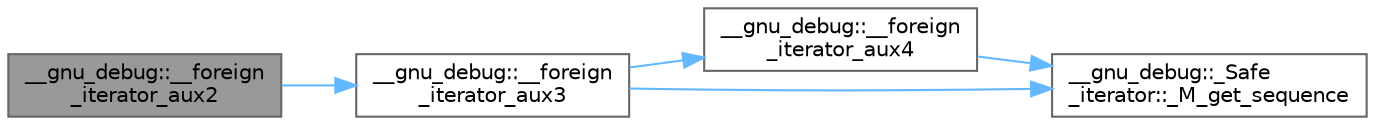 digraph "__gnu_debug::__foreign_iterator_aux2"
{
 // LATEX_PDF_SIZE
  bgcolor="transparent";
  edge [fontname=Helvetica,fontsize=10,labelfontname=Helvetica,labelfontsize=10];
  node [fontname=Helvetica,fontsize=10,shape=box,height=0.2,width=0.4];
  rankdir="LR";
  Node1 [id="Node000001",label="__gnu_debug::__foreign\l_iterator_aux2",height=0.2,width=0.4,color="gray40", fillcolor="grey60", style="filled", fontcolor="black",tooltip=" "];
  Node1 -> Node2 [id="edge1_Node000001_Node000002",color="steelblue1",style="solid",tooltip=" "];
  Node2 [id="Node000002",label="__gnu_debug::__foreign\l_iterator_aux3",height=0.2,width=0.4,color="grey40", fillcolor="white", style="filled",URL="$namespace____gnu__debug.html#a348ec2dc61e36a61b9f140258cef708a",tooltip=" "];
  Node2 -> Node3 [id="edge2_Node000002_Node000003",color="steelblue1",style="solid",tooltip=" "];
  Node3 [id="Node000003",label="__gnu_debug::__foreign\l_iterator_aux4",height=0.2,width=0.4,color="grey40", fillcolor="white", style="filled",URL="$namespace____gnu__debug.html#a751305fd2294c20ef62edf3f81a8c36a",tooltip=" "];
  Node3 -> Node4 [id="edge3_Node000003_Node000004",color="steelblue1",style="solid",tooltip=" "];
  Node4 [id="Node000004",label="__gnu_debug::_Safe\l_iterator::_M_get_sequence",height=0.2,width=0.4,color="grey40", fillcolor="white", style="filled",URL="$class____gnu__debug_1_1___safe__iterator.html#a11704a65f7bb3df9b8cf2e63745d8d66",tooltip=" "];
  Node2 -> Node4 [id="edge4_Node000002_Node000004",color="steelblue1",style="solid",tooltip=" "];
}
